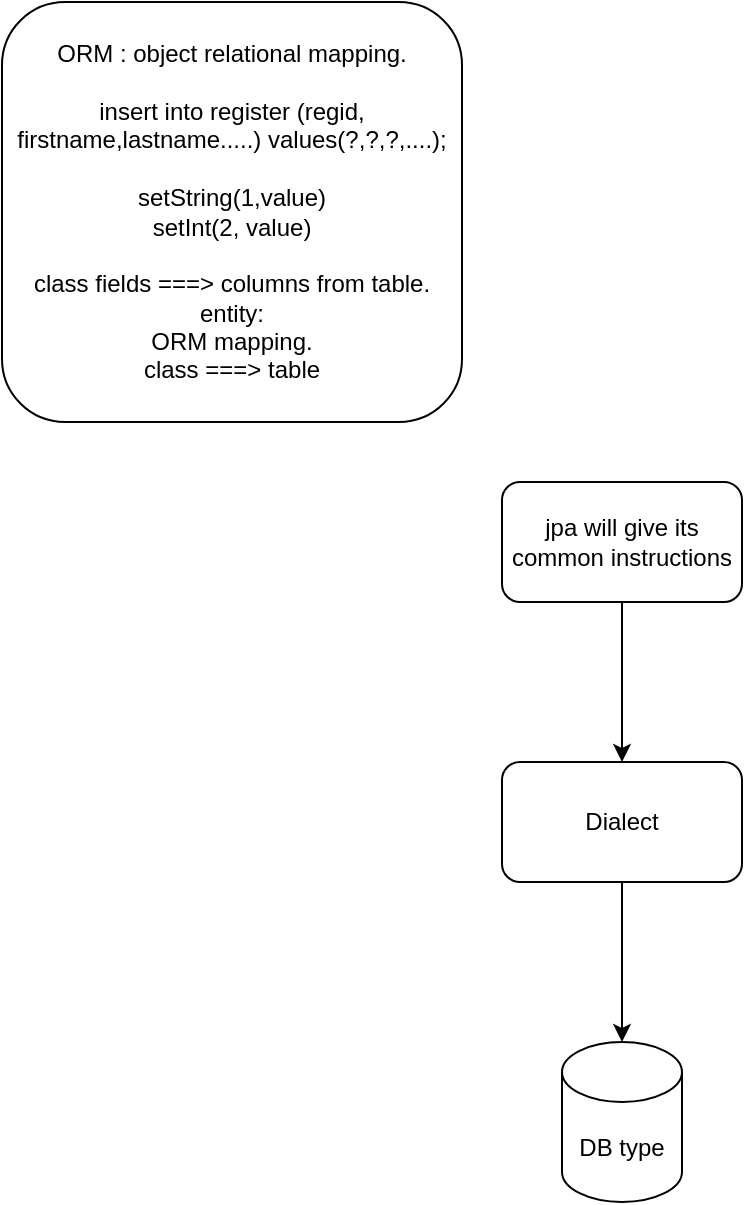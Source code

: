 <mxfile version="16.5.3" type="github" pages="3">
  <diagram id="qnO3Mqqr-Y-RrVbjAcAI" name="Page-1">
    <mxGraphModel dx="782" dy="426" grid="1" gridSize="10" guides="1" tooltips="1" connect="1" arrows="1" fold="1" page="1" pageScale="1" pageWidth="850" pageHeight="1100" math="0" shadow="0">
      <root>
        <mxCell id="0" />
        <mxCell id="1" parent="0" />
        <mxCell id="J2ylDG6Hb6_4M1H-GzZ8-1" value="ORM : object relational mapping.&lt;br&gt;&lt;br&gt;insert into register (regid, firstname,lastname.....) values(?,?,?,....);&lt;br&gt;&lt;br&gt;setString(1,value)&lt;br&gt;setInt(2, value)&lt;br&gt;&lt;br&gt;class fields ===&amp;gt; columns from table.&lt;br&gt;entity:&lt;br&gt;ORM mapping.&lt;br&gt;class ===&amp;gt; table" style="rounded=1;whiteSpace=wrap;html=1;" parent="1" vertex="1">
          <mxGeometry x="90" y="70" width="230" height="210" as="geometry" />
        </mxCell>
        <mxCell id="J2ylDG6Hb6_4M1H-GzZ8-4" value="" style="edgeStyle=orthogonalEdgeStyle;rounded=0;orthogonalLoop=1;jettySize=auto;html=1;" parent="1" source="J2ylDG6Hb6_4M1H-GzZ8-2" target="J2ylDG6Hb6_4M1H-GzZ8-3" edge="1">
          <mxGeometry relative="1" as="geometry" />
        </mxCell>
        <mxCell id="J2ylDG6Hb6_4M1H-GzZ8-2" value="jpa will give its common instructions" style="rounded=1;whiteSpace=wrap;html=1;" parent="1" vertex="1">
          <mxGeometry x="340" y="310" width="120" height="60" as="geometry" />
        </mxCell>
        <mxCell id="J2ylDG6Hb6_4M1H-GzZ8-6" value="" style="edgeStyle=orthogonalEdgeStyle;rounded=0;orthogonalLoop=1;jettySize=auto;html=1;" parent="1" source="J2ylDG6Hb6_4M1H-GzZ8-3" edge="1">
          <mxGeometry relative="1" as="geometry">
            <mxPoint x="400" y="590" as="targetPoint" />
          </mxGeometry>
        </mxCell>
        <mxCell id="J2ylDG6Hb6_4M1H-GzZ8-3" value="Dialect" style="whiteSpace=wrap;html=1;rounded=1;" parent="1" vertex="1">
          <mxGeometry x="340" y="450" width="120" height="60" as="geometry" />
        </mxCell>
        <mxCell id="J2ylDG6Hb6_4M1H-GzZ8-7" value="DB type" style="shape=cylinder3;whiteSpace=wrap;html=1;boundedLbl=1;backgroundOutline=1;size=15;" parent="1" vertex="1">
          <mxGeometry x="370" y="590" width="60" height="80" as="geometry" />
        </mxCell>
      </root>
    </mxGraphModel>
  </diagram>
  <diagram id="EU679VQE_9L2-Tgd5ZYj" name="Page-2">
    <mxGraphModel dx="782" dy="426" grid="1" gridSize="10" guides="1" tooltips="1" connect="1" arrows="1" fold="1" page="1" pageScale="1" pageWidth="850" pageHeight="1100" math="0" shadow="0">
      <root>
        <mxCell id="lsGGW3PEK0zyy4-2Khcs-0" />
        <mxCell id="lsGGW3PEK0zyy4-2Khcs-1" parent="lsGGW3PEK0zyy4-2Khcs-0" />
        <mxCell id="lsGGW3PEK0zyy4-2Khcs-4" value="" style="edgeStyle=orthogonalEdgeStyle;rounded=0;orthogonalLoop=1;jettySize=auto;html=1;" edge="1" parent="lsGGW3PEK0zyy4-2Khcs-1" source="lsGGW3PEK0zyy4-2Khcs-2" target="lsGGW3PEK0zyy4-2Khcs-3">
          <mxGeometry relative="1" as="geometry" />
        </mxCell>
        <mxCell id="lsGGW3PEK0zyy4-2Khcs-2" value="Web Services :&amp;nbsp; it is a service which will help us to share the data over the cross platforms." style="rounded=1;whiteSpace=wrap;html=1;" vertex="1" parent="lsGGW3PEK0zyy4-2Khcs-1">
          <mxGeometry x="160" y="40" width="260" height="60" as="geometry" />
        </mxCell>
        <mxCell id="lsGGW3PEK0zyy4-2Khcs-6" value="" style="edgeStyle=orthogonalEdgeStyle;rounded=0;orthogonalLoop=1;jettySize=auto;html=1;" edge="1" parent="lsGGW3PEK0zyy4-2Khcs-1" source="lsGGW3PEK0zyy4-2Khcs-3" target="lsGGW3PEK0zyy4-2Khcs-5">
          <mxGeometry relative="1" as="geometry" />
        </mxCell>
        <mxCell id="lsGGW3PEK0zyy4-2Khcs-8" value="" style="edgeStyle=orthogonalEdgeStyle;rounded=0;orthogonalLoop=1;jettySize=auto;html=1;" edge="1" parent="lsGGW3PEK0zyy4-2Khcs-1" source="lsGGW3PEK0zyy4-2Khcs-3" target="lsGGW3PEK0zyy4-2Khcs-7">
          <mxGeometry relative="1" as="geometry" />
        </mxCell>
        <mxCell id="lsGGW3PEK0zyy4-2Khcs-3" value="1. SOAP based&lt;br&gt;2. Rest based&lt;br&gt;" style="whiteSpace=wrap;html=1;rounded=1;" vertex="1" parent="lsGGW3PEK0zyy4-2Khcs-1">
          <mxGeometry x="230" y="180" width="120" height="60" as="geometry" />
        </mxCell>
        <mxCell id="lsGGW3PEK0zyy4-2Khcs-5" value="1. Simple Object Access Protocol&lt;br&gt;&lt;br&gt;2. xml only&amp;nbsp;&lt;br&gt;3. its own protocol&lt;br&gt;4. it has its own security&lt;br&gt;5. statefull/ stateless" style="whiteSpace=wrap;html=1;rounded=1;" vertex="1" parent="lsGGW3PEK0zyy4-2Khcs-1">
          <mxGeometry x="20" y="360" width="150" height="160" as="geometry" />
        </mxCell>
        <mxCell id="lsGGW3PEK0zyy4-2Khcs-7" value="Representational state Transfer.&lt;br&gt;2. xml , json, html,text,any type of file (binary or char based files)&lt;br&gt;3. it will support only for http protocol&lt;br&gt;4. rest will not have its own security so that it will use the security from the underlying protocol i.e. security of http protocol&lt;br&gt;5. stateless protocol" style="whiteSpace=wrap;html=1;rounded=1;" vertex="1" parent="lsGGW3PEK0zyy4-2Khcs-1">
          <mxGeometry x="440" y="360" width="180" height="160" as="geometry" />
        </mxCell>
        <mxCell id="lsGGW3PEK0zyy4-2Khcs-11" value="" style="edgeStyle=orthogonalEdgeStyle;rounded=0;orthogonalLoop=1;jettySize=auto;html=1;" edge="1" parent="lsGGW3PEK0zyy4-2Khcs-1" source="lsGGW3PEK0zyy4-2Khcs-9" target="lsGGW3PEK0zyy4-2Khcs-10">
          <mxGeometry relative="1" as="geometry" />
        </mxCell>
        <mxCell id="lsGGW3PEK0zyy4-2Khcs-9" value="req" style="rounded=1;whiteSpace=wrap;html=1;" vertex="1" parent="lsGGW3PEK0zyy4-2Khcs-1">
          <mxGeometry x="680" y="440" width="120" height="60" as="geometry" />
        </mxCell>
        <mxCell id="lsGGW3PEK0zyy4-2Khcs-12" style="edgeStyle=orthogonalEdgeStyle;rounded=0;orthogonalLoop=1;jettySize=auto;html=1;entryX=0.5;entryY=1;entryDx=0;entryDy=0;" edge="1" parent="lsGGW3PEK0zyy4-2Khcs-1" source="lsGGW3PEK0zyy4-2Khcs-10" target="lsGGW3PEK0zyy4-2Khcs-9">
          <mxGeometry relative="1" as="geometry">
            <Array as="points">
              <mxPoint x="1050" y="560" />
              <mxPoint x="740" y="560" />
            </Array>
          </mxGeometry>
        </mxCell>
        <mxCell id="lsGGW3PEK0zyy4-2Khcs-10" value="Server" style="whiteSpace=wrap;html=1;rounded=1;" vertex="1" parent="lsGGW3PEK0zyy4-2Khcs-1">
          <mxGeometry x="990" y="440" width="120" height="60" as="geometry" />
        </mxCell>
      </root>
    </mxGraphModel>
  </diagram>
  <diagram id="jp0M7ZieqP5-LSDNhJYR" name="spring rest">
    <mxGraphModel dx="782" dy="426" grid="1" gridSize="10" guides="1" tooltips="1" connect="1" arrows="1" fold="1" page="1" pageScale="1" pageWidth="850" pageHeight="1100" math="0" shadow="0">
      <root>
        <mxCell id="mSVR2iTx37Pw9V2rQ7ZI-0" />
        <mxCell id="mSVR2iTx37Pw9V2rQ7ZI-1" parent="mSVR2iTx37Pw9V2rQ7ZI-0" />
        <mxCell id="mSVR2iTx37Pw9V2rQ7ZI-4" value="" style="edgeStyle=orthogonalEdgeStyle;rounded=0;orthogonalLoop=1;jettySize=auto;html=1;" edge="1" parent="mSVR2iTx37Pw9V2rQ7ZI-1" source="mSVR2iTx37Pw9V2rQ7ZI-2" target="mSVR2iTx37Pw9V2rQ7ZI-3">
          <mxGeometry relative="1" as="geometry" />
        </mxCell>
        <mxCell id="mSVR2iTx37Pw9V2rQ7ZI-2" value="Client" style="rounded=1;whiteSpace=wrap;html=1;" vertex="1" parent="mSVR2iTx37Pw9V2rQ7ZI-1">
          <mxGeometry x="50" y="60" width="120" height="240" as="geometry" />
        </mxCell>
        <mxCell id="mSVR2iTx37Pw9V2rQ7ZI-3" value="" style="whiteSpace=wrap;html=1;rounded=1;" vertex="1" parent="mSVR2iTx37Pw9V2rQ7ZI-1">
          <mxGeometry x="310" y="13.75" width="490" height="332.5" as="geometry" />
        </mxCell>
        <mxCell id="mSVR2iTx37Pw9V2rQ7ZI-5" value="server" style="text;html=1;strokeColor=none;fillColor=none;align=center;verticalAlign=middle;whiteSpace=wrap;rounded=0;" vertex="1" parent="mSVR2iTx37Pw9V2rQ7ZI-1">
          <mxGeometry x="340" y="20" width="60" height="30" as="geometry" />
        </mxCell>
        <mxCell id="mSVR2iTx37Pw9V2rQ7ZI-8" value="" style="edgeStyle=orthogonalEdgeStyle;rounded=0;orthogonalLoop=1;jettySize=auto;html=1;" edge="1" parent="mSVR2iTx37Pw9V2rQ7ZI-1" source="mSVR2iTx37Pw9V2rQ7ZI-6" target="mSVR2iTx37Pw9V2rQ7ZI-7">
          <mxGeometry relative="1" as="geometry" />
        </mxCell>
        <mxCell id="mSVR2iTx37Pw9V2rQ7ZI-10" value="" style="edgeStyle=orthogonalEdgeStyle;rounded=0;orthogonalLoop=1;jettySize=auto;html=1;" edge="1" parent="mSVR2iTx37Pw9V2rQ7ZI-1" source="mSVR2iTx37Pw9V2rQ7ZI-6" target="mSVR2iTx37Pw9V2rQ7ZI-9">
          <mxGeometry relative="1" as="geometry" />
        </mxCell>
        <mxCell id="mSVR2iTx37Pw9V2rQ7ZI-18" style="edgeStyle=orthogonalEdgeStyle;rounded=0;orthogonalLoop=1;jettySize=auto;html=1;" edge="1" parent="mSVR2iTx37Pw9V2rQ7ZI-1" source="mSVR2iTx37Pw9V2rQ7ZI-6" target="mSVR2iTx37Pw9V2rQ7ZI-2">
          <mxGeometry relative="1" as="geometry">
            <Array as="points">
              <mxPoint x="370" y="240" />
              <mxPoint x="255" y="240" />
              <mxPoint x="255" y="220" />
            </Array>
          </mxGeometry>
        </mxCell>
        <mxCell id="mSVR2iTx37Pw9V2rQ7ZI-6" value="DispatcherServlet" style="rounded=1;whiteSpace=wrap;html=1;" vertex="1" parent="mSVR2iTx37Pw9V2rQ7ZI-1">
          <mxGeometry x="340" y="150" width="100" height="40" as="geometry" />
        </mxCell>
        <mxCell id="mSVR2iTx37Pw9V2rQ7ZI-7" value="handlermapper" style="whiteSpace=wrap;html=1;rounded=1;" vertex="1" parent="mSVR2iTx37Pw9V2rQ7ZI-1">
          <mxGeometry x="400" y="50" width="120" height="30" as="geometry" />
        </mxCell>
        <mxCell id="mSVR2iTx37Pw9V2rQ7ZI-12" value="" style="edgeStyle=orthogonalEdgeStyle;rounded=0;orthogonalLoop=1;jettySize=auto;html=1;" edge="1" parent="mSVR2iTx37Pw9V2rQ7ZI-1" source="mSVR2iTx37Pw9V2rQ7ZI-9" target="mSVR2iTx37Pw9V2rQ7ZI-11">
          <mxGeometry relative="1" as="geometry" />
        </mxCell>
        <mxCell id="mSVR2iTx37Pw9V2rQ7ZI-17" style="edgeStyle=orthogonalEdgeStyle;rounded=0;orthogonalLoop=1;jettySize=auto;html=1;" edge="1" parent="mSVR2iTx37Pw9V2rQ7ZI-1" source="mSVR2iTx37Pw9V2rQ7ZI-9" target="mSVR2iTx37Pw9V2rQ7ZI-6">
          <mxGeometry relative="1" as="geometry">
            <Array as="points">
              <mxPoint x="545" y="210" />
              <mxPoint x="390" y="210" />
            </Array>
          </mxGeometry>
        </mxCell>
        <mxCell id="mSVR2iTx37Pw9V2rQ7ZI-9" value="controller" style="whiteSpace=wrap;html=1;rounded=1;" vertex="1" parent="mSVR2iTx37Pw9V2rQ7ZI-1">
          <mxGeometry x="510" y="150" width="70" height="40" as="geometry" />
        </mxCell>
        <mxCell id="mSVR2iTx37Pw9V2rQ7ZI-14" value="" style="edgeStyle=orthogonalEdgeStyle;rounded=0;orthogonalLoop=1;jettySize=auto;html=1;" edge="1" parent="mSVR2iTx37Pw9V2rQ7ZI-1" source="mSVR2iTx37Pw9V2rQ7ZI-11" target="mSVR2iTx37Pw9V2rQ7ZI-13">
          <mxGeometry relative="1" as="geometry" />
        </mxCell>
        <mxCell id="mSVR2iTx37Pw9V2rQ7ZI-11" value="service" style="whiteSpace=wrap;html=1;rounded=1;" vertex="1" parent="mSVR2iTx37Pw9V2rQ7ZI-1">
          <mxGeometry x="640" y="150" width="75" height="40" as="geometry" />
        </mxCell>
        <mxCell id="mSVR2iTx37Pw9V2rQ7ZI-16" style="edgeStyle=orthogonalEdgeStyle;rounded=0;orthogonalLoop=1;jettySize=auto;html=1;" edge="1" parent="mSVR2iTx37Pw9V2rQ7ZI-1" source="mSVR2iTx37Pw9V2rQ7ZI-13" target="mSVR2iTx37Pw9V2rQ7ZI-15">
          <mxGeometry relative="1" as="geometry" />
        </mxCell>
        <mxCell id="mSVR2iTx37Pw9V2rQ7ZI-13" value="repo" style="whiteSpace=wrap;html=1;rounded=1;" vertex="1" parent="mSVR2iTx37Pw9V2rQ7ZI-1">
          <mxGeometry x="653.75" y="240" width="47.5" height="30" as="geometry" />
        </mxCell>
        <mxCell id="mSVR2iTx37Pw9V2rQ7ZI-15" value="" style="shape=cylinder3;whiteSpace=wrap;html=1;boundedLbl=1;backgroundOutline=1;size=15;" vertex="1" parent="mSVR2iTx37Pw9V2rQ7ZI-1">
          <mxGeometry x="647.5" y="400" width="60" height="80" as="geometry" />
        </mxCell>
        <mxCell id="mSVR2iTx37Pw9V2rQ7ZI-19" value="json/xml/media" style="ellipse;whiteSpace=wrap;html=1;aspect=fixed;" vertex="1" parent="mSVR2iTx37Pw9V2rQ7ZI-1">
          <mxGeometry x="320" y="250" width="80" height="80" as="geometry" />
        </mxCell>
      </root>
    </mxGraphModel>
  </diagram>
</mxfile>
